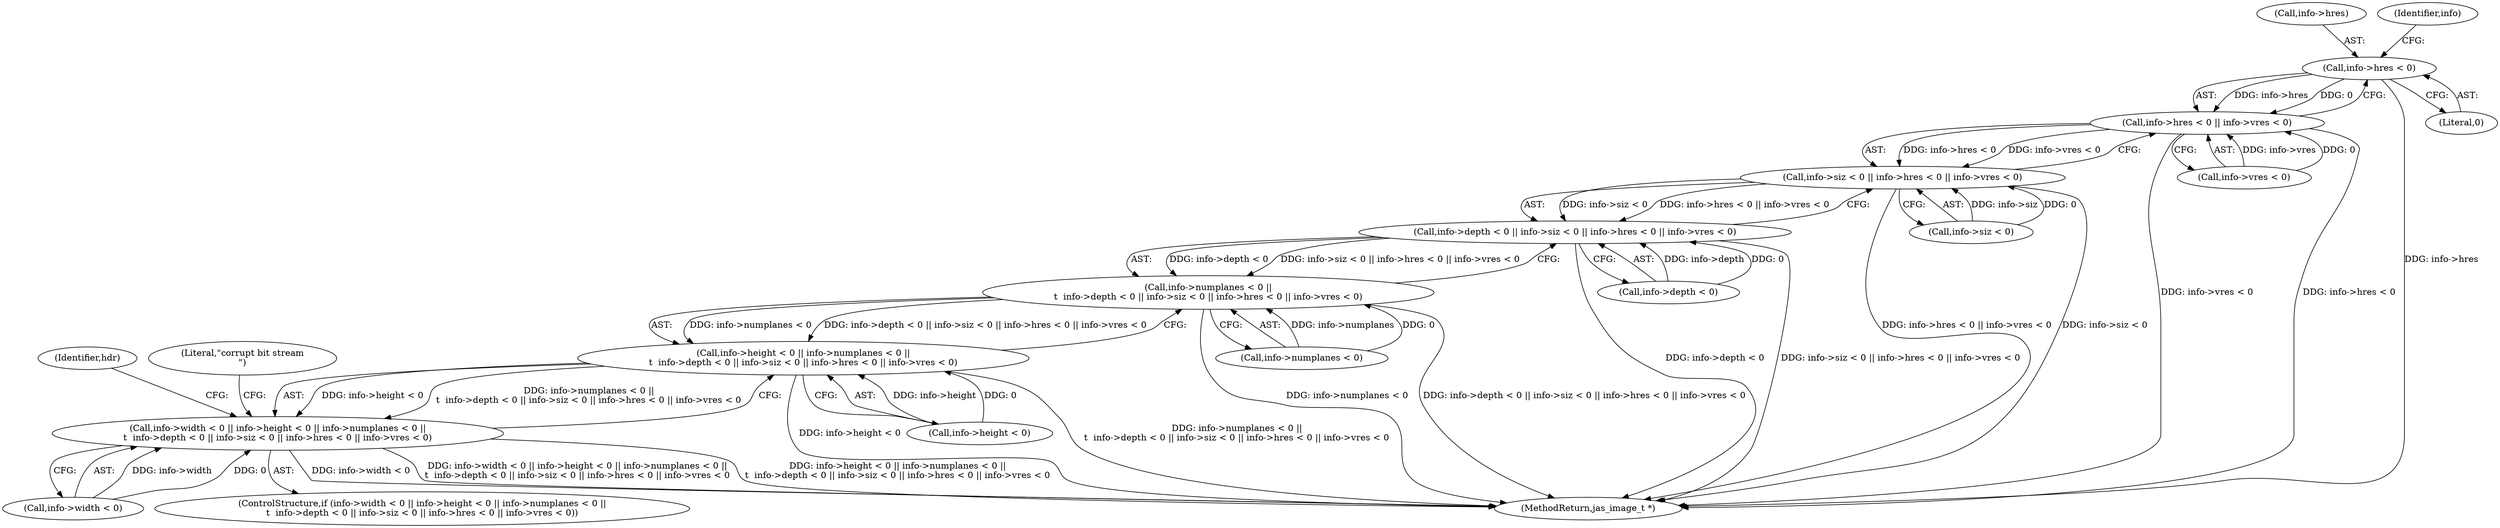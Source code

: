 digraph "0_jasper_5d66894d2313e3f3469f19066e149e08ff076698_0@pointer" {
"1000218" [label="(Call,info->hres < 0)"];
"1000217" [label="(Call,info->hres < 0 || info->vres < 0)"];
"1000211" [label="(Call,info->siz < 0 || info->hres < 0 || info->vres < 0)"];
"1000205" [label="(Call,info->depth < 0 || info->siz < 0 || info->hres < 0 || info->vres < 0)"];
"1000199" [label="(Call,info->numplanes < 0 ||\n\t  info->depth < 0 || info->siz < 0 || info->hres < 0 || info->vres < 0)"];
"1000193" [label="(Call,info->height < 0 || info->numplanes < 0 ||\n\t  info->depth < 0 || info->siz < 0 || info->hres < 0 || info->vres < 0)"];
"1000187" [label="(Call,info->width < 0 || info->height < 0 || info->numplanes < 0 ||\n\t  info->depth < 0 || info->siz < 0 || info->hres < 0 || info->vres < 0)"];
"1000236" [label="(Identifier,hdr)"];
"1000217" [label="(Call,info->hres < 0 || info->vres < 0)"];
"1000230" [label="(Literal,\"corrupt bit stream\n\")"];
"1000211" [label="(Call,info->siz < 0 || info->hres < 0 || info->vres < 0)"];
"1000223" [label="(Call,info->vres < 0)"];
"1000212" [label="(Call,info->siz < 0)"];
"1000188" [label="(Call,info->width < 0)"];
"1000193" [label="(Call,info->height < 0 || info->numplanes < 0 ||\n\t  info->depth < 0 || info->siz < 0 || info->hres < 0 || info->vres < 0)"];
"1000187" [label="(Call,info->width < 0 || info->height < 0 || info->numplanes < 0 ||\n\t  info->depth < 0 || info->siz < 0 || info->hres < 0 || info->vres < 0)"];
"1000206" [label="(Call,info->depth < 0)"];
"1000200" [label="(Call,info->numplanes < 0)"];
"1000219" [label="(Call,info->hres)"];
"1000218" [label="(Call,info->hres < 0)"];
"1000199" [label="(Call,info->numplanes < 0 ||\n\t  info->depth < 0 || info->siz < 0 || info->hres < 0 || info->vres < 0)"];
"1000225" [label="(Identifier,info)"];
"1000194" [label="(Call,info->height < 0)"];
"1000205" [label="(Call,info->depth < 0 || info->siz < 0 || info->hres < 0 || info->vres < 0)"];
"1000406" [label="(MethodReturn,jas_image_t *)"];
"1000186" [label="(ControlStructure,if (info->width < 0 || info->height < 0 || info->numplanes < 0 ||\n\t  info->depth < 0 || info->siz < 0 || info->hres < 0 || info->vres < 0))"];
"1000222" [label="(Literal,0)"];
"1000218" -> "1000217"  [label="AST: "];
"1000218" -> "1000222"  [label="CFG: "];
"1000219" -> "1000218"  [label="AST: "];
"1000222" -> "1000218"  [label="AST: "];
"1000225" -> "1000218"  [label="CFG: "];
"1000217" -> "1000218"  [label="CFG: "];
"1000218" -> "1000406"  [label="DDG: info->hres"];
"1000218" -> "1000217"  [label="DDG: info->hres"];
"1000218" -> "1000217"  [label="DDG: 0"];
"1000217" -> "1000211"  [label="AST: "];
"1000217" -> "1000223"  [label="CFG: "];
"1000223" -> "1000217"  [label="AST: "];
"1000211" -> "1000217"  [label="CFG: "];
"1000217" -> "1000406"  [label="DDG: info->vres < 0"];
"1000217" -> "1000406"  [label="DDG: info->hres < 0"];
"1000217" -> "1000211"  [label="DDG: info->hres < 0"];
"1000217" -> "1000211"  [label="DDG: info->vres < 0"];
"1000223" -> "1000217"  [label="DDG: info->vres"];
"1000223" -> "1000217"  [label="DDG: 0"];
"1000211" -> "1000205"  [label="AST: "];
"1000211" -> "1000212"  [label="CFG: "];
"1000212" -> "1000211"  [label="AST: "];
"1000205" -> "1000211"  [label="CFG: "];
"1000211" -> "1000406"  [label="DDG: info->hres < 0 || info->vres < 0"];
"1000211" -> "1000406"  [label="DDG: info->siz < 0"];
"1000211" -> "1000205"  [label="DDG: info->siz < 0"];
"1000211" -> "1000205"  [label="DDG: info->hres < 0 || info->vres < 0"];
"1000212" -> "1000211"  [label="DDG: info->siz"];
"1000212" -> "1000211"  [label="DDG: 0"];
"1000205" -> "1000199"  [label="AST: "];
"1000205" -> "1000206"  [label="CFG: "];
"1000206" -> "1000205"  [label="AST: "];
"1000199" -> "1000205"  [label="CFG: "];
"1000205" -> "1000406"  [label="DDG: info->depth < 0"];
"1000205" -> "1000406"  [label="DDG: info->siz < 0 || info->hres < 0 || info->vres < 0"];
"1000205" -> "1000199"  [label="DDG: info->depth < 0"];
"1000205" -> "1000199"  [label="DDG: info->siz < 0 || info->hres < 0 || info->vres < 0"];
"1000206" -> "1000205"  [label="DDG: info->depth"];
"1000206" -> "1000205"  [label="DDG: 0"];
"1000199" -> "1000193"  [label="AST: "];
"1000199" -> "1000200"  [label="CFG: "];
"1000200" -> "1000199"  [label="AST: "];
"1000193" -> "1000199"  [label="CFG: "];
"1000199" -> "1000406"  [label="DDG: info->numplanes < 0"];
"1000199" -> "1000406"  [label="DDG: info->depth < 0 || info->siz < 0 || info->hres < 0 || info->vres < 0"];
"1000199" -> "1000193"  [label="DDG: info->numplanes < 0"];
"1000199" -> "1000193"  [label="DDG: info->depth < 0 || info->siz < 0 || info->hres < 0 || info->vres < 0"];
"1000200" -> "1000199"  [label="DDG: info->numplanes"];
"1000200" -> "1000199"  [label="DDG: 0"];
"1000193" -> "1000187"  [label="AST: "];
"1000193" -> "1000194"  [label="CFG: "];
"1000194" -> "1000193"  [label="AST: "];
"1000187" -> "1000193"  [label="CFG: "];
"1000193" -> "1000406"  [label="DDG: info->height < 0"];
"1000193" -> "1000406"  [label="DDG: info->numplanes < 0 ||\n\t  info->depth < 0 || info->siz < 0 || info->hres < 0 || info->vres < 0"];
"1000193" -> "1000187"  [label="DDG: info->height < 0"];
"1000193" -> "1000187"  [label="DDG: info->numplanes < 0 ||\n\t  info->depth < 0 || info->siz < 0 || info->hres < 0 || info->vres < 0"];
"1000194" -> "1000193"  [label="DDG: info->height"];
"1000194" -> "1000193"  [label="DDG: 0"];
"1000187" -> "1000186"  [label="AST: "];
"1000187" -> "1000188"  [label="CFG: "];
"1000188" -> "1000187"  [label="AST: "];
"1000230" -> "1000187"  [label="CFG: "];
"1000236" -> "1000187"  [label="CFG: "];
"1000187" -> "1000406"  [label="DDG: info->width < 0"];
"1000187" -> "1000406"  [label="DDG: info->width < 0 || info->height < 0 || info->numplanes < 0 ||\n\t  info->depth < 0 || info->siz < 0 || info->hres < 0 || info->vres < 0"];
"1000187" -> "1000406"  [label="DDG: info->height < 0 || info->numplanes < 0 ||\n\t  info->depth < 0 || info->siz < 0 || info->hres < 0 || info->vres < 0"];
"1000188" -> "1000187"  [label="DDG: info->width"];
"1000188" -> "1000187"  [label="DDG: 0"];
}
